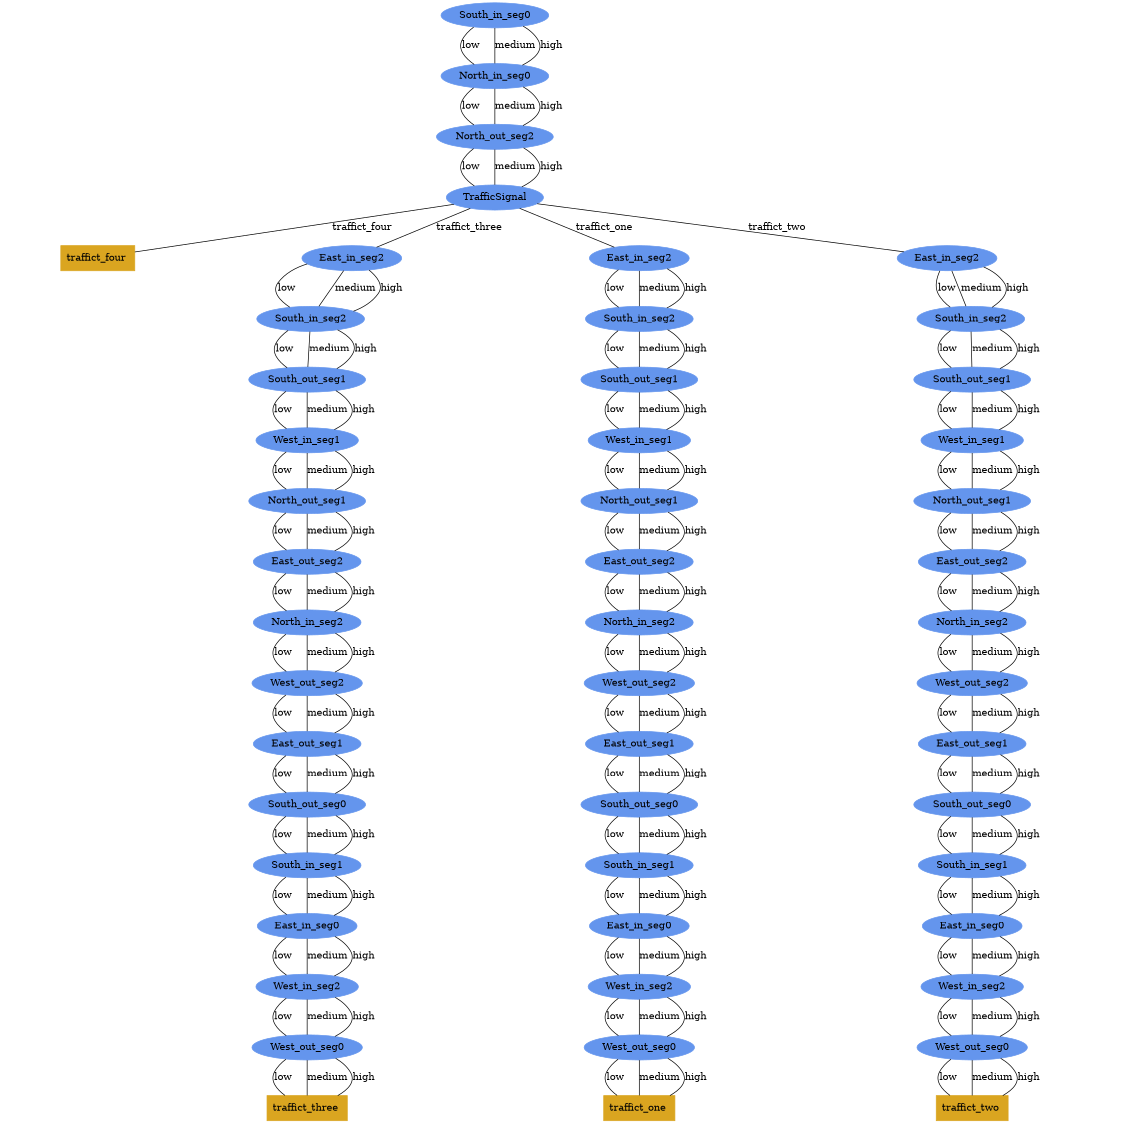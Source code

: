 digraph "DD" {
size = "7.5,10"
ratio=1.0;
center = true;
edge [dir = none];
{ rank = same; node [shape=ellipse, style=filled, color=cornflowerblue];"a0" [label="South_in_seg0"];}
{ rank = same; node [shape=ellipse, style=filled, color=cornflowerblue];"a1" [label="North_in_seg0"];}
{ rank = same; node [shape=ellipse, style=filled, color=cornflowerblue];"a2" [label="North_out_seg2"];}
{ rank = same; node [shape=ellipse, style=filled, color=cornflowerblue];"a3" [label="TrafficSignal"];}
{ rank = same; node [shape=box, style=filled, color=goldenrod];"a4" [label = "traffict_four "];}
{ rank = same; node [shape=ellipse, style=filled, color=cornflowerblue];"a5" [label="East_in_seg2"];}
{ rank = same; node [shape=ellipse, style=filled, color=cornflowerblue];"a6" [label="South_in_seg2"];}
{ rank = same; node [shape=ellipse, style=filled, color=cornflowerblue];"a7" [label="South_out_seg1"];}
{ rank = same; node [shape=ellipse, style=filled, color=cornflowerblue];"a8" [label="West_in_seg1"];}
{ rank = same; node [shape=ellipse, style=filled, color=cornflowerblue];"a9" [label="North_out_seg1"];}
{ rank = same; node [shape=ellipse, style=filled, color=cornflowerblue];"a10" [label="East_out_seg2"];}
{ rank = same; node [shape=ellipse, style=filled, color=cornflowerblue];"a11" [label="North_in_seg2"];}
{ rank = same; node [shape=ellipse, style=filled, color=cornflowerblue];"a12" [label="West_out_seg2"];}
{ rank = same; node [shape=ellipse, style=filled, color=cornflowerblue];"a13" [label="East_out_seg1"];}
{ rank = same; node [shape=ellipse, style=filled, color=cornflowerblue];"a14" [label="South_out_seg0"];}
{ rank = same; node [shape=ellipse, style=filled, color=cornflowerblue];"a15" [label="South_in_seg1"];}
{ rank = same; node [shape=ellipse, style=filled, color=cornflowerblue];"a16" [label="East_in_seg0"];}
{ rank = same; node [shape=ellipse, style=filled, color=cornflowerblue];"a17" [label="West_in_seg2"];}
{ rank = same; node [shape=ellipse, style=filled, color=cornflowerblue];"a18" [label="West_out_seg0"];}
{ rank = same; node [shape=box, style=filled, color=goldenrod];"a19" [label = "traffict_three "];}
{ rank = same; node [shape=ellipse, style=filled, color=cornflowerblue];"a20" [label="East_in_seg2"];}
{ rank = same; node [shape=ellipse, style=filled, color=cornflowerblue];"a21" [label="South_in_seg2"];}
{ rank = same; node [shape=ellipse, style=filled, color=cornflowerblue];"a22" [label="South_out_seg1"];}
{ rank = same; node [shape=ellipse, style=filled, color=cornflowerblue];"a23" [label="West_in_seg1"];}
{ rank = same; node [shape=ellipse, style=filled, color=cornflowerblue];"a24" [label="North_out_seg1"];}
{ rank = same; node [shape=ellipse, style=filled, color=cornflowerblue];"a25" [label="East_out_seg2"];}
{ rank = same; node [shape=ellipse, style=filled, color=cornflowerblue];"a26" [label="North_in_seg2"];}
{ rank = same; node [shape=ellipse, style=filled, color=cornflowerblue];"a27" [label="West_out_seg2"];}
{ rank = same; node [shape=ellipse, style=filled, color=cornflowerblue];"a28" [label="East_out_seg1"];}
{ rank = same; node [shape=ellipse, style=filled, color=cornflowerblue];"a29" [label="South_out_seg0"];}
{ rank = same; node [shape=ellipse, style=filled, color=cornflowerblue];"a30" [label="South_in_seg1"];}
{ rank = same; node [shape=ellipse, style=filled, color=cornflowerblue];"a31" [label="East_in_seg0"];}
{ rank = same; node [shape=ellipse, style=filled, color=cornflowerblue];"a32" [label="West_in_seg2"];}
{ rank = same; node [shape=ellipse, style=filled, color=cornflowerblue];"a33" [label="West_out_seg0"];}
{ rank = same; node [shape=box, style=filled, color=goldenrod];"a34" [label = "traffict_one "];}
{ rank = same; node [shape=ellipse, style=filled, color=cornflowerblue];"a35" [label="East_in_seg2"];}
{ rank = same; node [shape=ellipse, style=filled, color=cornflowerblue];"a36" [label="South_in_seg2"];}
{ rank = same; node [shape=ellipse, style=filled, color=cornflowerblue];"a37" [label="South_out_seg1"];}
{ rank = same; node [shape=ellipse, style=filled, color=cornflowerblue];"a38" [label="West_in_seg1"];}
{ rank = same; node [shape=ellipse, style=filled, color=cornflowerblue];"a39" [label="North_out_seg1"];}
{ rank = same; node [shape=ellipse, style=filled, color=cornflowerblue];"a40" [label="East_out_seg2"];}
{ rank = same; node [shape=ellipse, style=filled, color=cornflowerblue];"a41" [label="North_in_seg2"];}
{ rank = same; node [shape=ellipse, style=filled, color=cornflowerblue];"a42" [label="West_out_seg2"];}
{ rank = same; node [shape=ellipse, style=filled, color=cornflowerblue];"a43" [label="East_out_seg1"];}
{ rank = same; node [shape=ellipse, style=filled, color=cornflowerblue];"a44" [label="South_out_seg0"];}
{ rank = same; node [shape=ellipse, style=filled, color=cornflowerblue];"a45" [label="South_in_seg1"];}
{ rank = same; node [shape=ellipse, style=filled, color=cornflowerblue];"a46" [label="East_in_seg0"];}
{ rank = same; node [shape=ellipse, style=filled, color=cornflowerblue];"a47" [label="West_in_seg2"];}
{ rank = same; node [shape=ellipse, style=filled, color=cornflowerblue];"a48" [label="West_out_seg0"];}
{ rank = same; node [shape=box, style=filled, color=goldenrod];"a49" [label = "traffict_two "];}
"a3" -> "a4" [label = "traffict_four"];
"a18" -> "a19" [label = "low"];
"a18" -> "a19" [label = "medium"];
"a18" -> "a19" [label = "high"];
"a17" -> "a18" [label = "low"];
"a17" -> "a18" [label = "medium"];
"a17" -> "a18" [label = "high"];
"a16" -> "a17" [label = "low"];
"a16" -> "a17" [label = "medium"];
"a16" -> "a17" [label = "high"];
"a15" -> "a16" [label = "low"];
"a15" -> "a16" [label = "medium"];
"a15" -> "a16" [label = "high"];
"a14" -> "a15" [label = "low"];
"a14" -> "a15" [label = "medium"];
"a14" -> "a15" [label = "high"];
"a13" -> "a14" [label = "low"];
"a13" -> "a14" [label = "medium"];
"a13" -> "a14" [label = "high"];
"a12" -> "a13" [label = "low"];
"a12" -> "a13" [label = "medium"];
"a12" -> "a13" [label = "high"];
"a11" -> "a12" [label = "low"];
"a11" -> "a12" [label = "medium"];
"a11" -> "a12" [label = "high"];
"a10" -> "a11" [label = "low"];
"a10" -> "a11" [label = "medium"];
"a10" -> "a11" [label = "high"];
"a9" -> "a10" [label = "low"];
"a9" -> "a10" [label = "medium"];
"a9" -> "a10" [label = "high"];
"a8" -> "a9" [label = "low"];
"a8" -> "a9" [label = "medium"];
"a8" -> "a9" [label = "high"];
"a7" -> "a8" [label = "low"];
"a7" -> "a8" [label = "medium"];
"a7" -> "a8" [label = "high"];
"a6" -> "a7" [label = "low"];
"a6" -> "a7" [label = "medium"];
"a6" -> "a7" [label = "high"];
"a5" -> "a6" [label = "low"];
"a5" -> "a6" [label = "medium"];
"a5" -> "a6" [label = "high"];
"a3" -> "a5" [label = "traffict_three"];
"a33" -> "a34" [label = "low"];
"a33" -> "a34" [label = "medium"];
"a33" -> "a34" [label = "high"];
"a32" -> "a33" [label = "low"];
"a32" -> "a33" [label = "medium"];
"a32" -> "a33" [label = "high"];
"a31" -> "a32" [label = "low"];
"a31" -> "a32" [label = "medium"];
"a31" -> "a32" [label = "high"];
"a30" -> "a31" [label = "low"];
"a30" -> "a31" [label = "medium"];
"a30" -> "a31" [label = "high"];
"a29" -> "a30" [label = "low"];
"a29" -> "a30" [label = "medium"];
"a29" -> "a30" [label = "high"];
"a28" -> "a29" [label = "low"];
"a28" -> "a29" [label = "medium"];
"a28" -> "a29" [label = "high"];
"a27" -> "a28" [label = "low"];
"a27" -> "a28" [label = "medium"];
"a27" -> "a28" [label = "high"];
"a26" -> "a27" [label = "low"];
"a26" -> "a27" [label = "medium"];
"a26" -> "a27" [label = "high"];
"a25" -> "a26" [label = "low"];
"a25" -> "a26" [label = "medium"];
"a25" -> "a26" [label = "high"];
"a24" -> "a25" [label = "low"];
"a24" -> "a25" [label = "medium"];
"a24" -> "a25" [label = "high"];
"a23" -> "a24" [label = "low"];
"a23" -> "a24" [label = "medium"];
"a23" -> "a24" [label = "high"];
"a22" -> "a23" [label = "low"];
"a22" -> "a23" [label = "medium"];
"a22" -> "a23" [label = "high"];
"a21" -> "a22" [label = "low"];
"a21" -> "a22" [label = "medium"];
"a21" -> "a22" [label = "high"];
"a20" -> "a21" [label = "low"];
"a20" -> "a21" [label = "medium"];
"a20" -> "a21" [label = "high"];
"a3" -> "a20" [label = "traffict_one"];
"a48" -> "a49" [label = "low"];
"a48" -> "a49" [label = "medium"];
"a48" -> "a49" [label = "high"];
"a47" -> "a48" [label = "low"];
"a47" -> "a48" [label = "medium"];
"a47" -> "a48" [label = "high"];
"a46" -> "a47" [label = "low"];
"a46" -> "a47" [label = "medium"];
"a46" -> "a47" [label = "high"];
"a45" -> "a46" [label = "low"];
"a45" -> "a46" [label = "medium"];
"a45" -> "a46" [label = "high"];
"a44" -> "a45" [label = "low"];
"a44" -> "a45" [label = "medium"];
"a44" -> "a45" [label = "high"];
"a43" -> "a44" [label = "low"];
"a43" -> "a44" [label = "medium"];
"a43" -> "a44" [label = "high"];
"a42" -> "a43" [label = "low"];
"a42" -> "a43" [label = "medium"];
"a42" -> "a43" [label = "high"];
"a41" -> "a42" [label = "low"];
"a41" -> "a42" [label = "medium"];
"a41" -> "a42" [label = "high"];
"a40" -> "a41" [label = "low"];
"a40" -> "a41" [label = "medium"];
"a40" -> "a41" [label = "high"];
"a39" -> "a40" [label = "low"];
"a39" -> "a40" [label = "medium"];
"a39" -> "a40" [label = "high"];
"a38" -> "a39" [label = "low"];
"a38" -> "a39" [label = "medium"];
"a38" -> "a39" [label = "high"];
"a37" -> "a38" [label = "low"];
"a37" -> "a38" [label = "medium"];
"a37" -> "a38" [label = "high"];
"a36" -> "a37" [label = "low"];
"a36" -> "a37" [label = "medium"];
"a36" -> "a37" [label = "high"];
"a35" -> "a36" [label = "low"];
"a35" -> "a36" [label = "medium"];
"a35" -> "a36" [label = "high"];
"a3" -> "a35" [label = "traffict_two"];
"a2" -> "a3" [label = "low"];
"a2" -> "a3" [label = "medium"];
"a2" -> "a3" [label = "high"];
"a1" -> "a2" [label = "low"];
"a1" -> "a2" [label = "medium"];
"a1" -> "a2" [label = "high"];
"a0" -> "a1" [label = "low"];
"a0" -> "a1" [label = "medium"];
"a0" -> "a1" [label = "high"];
}
